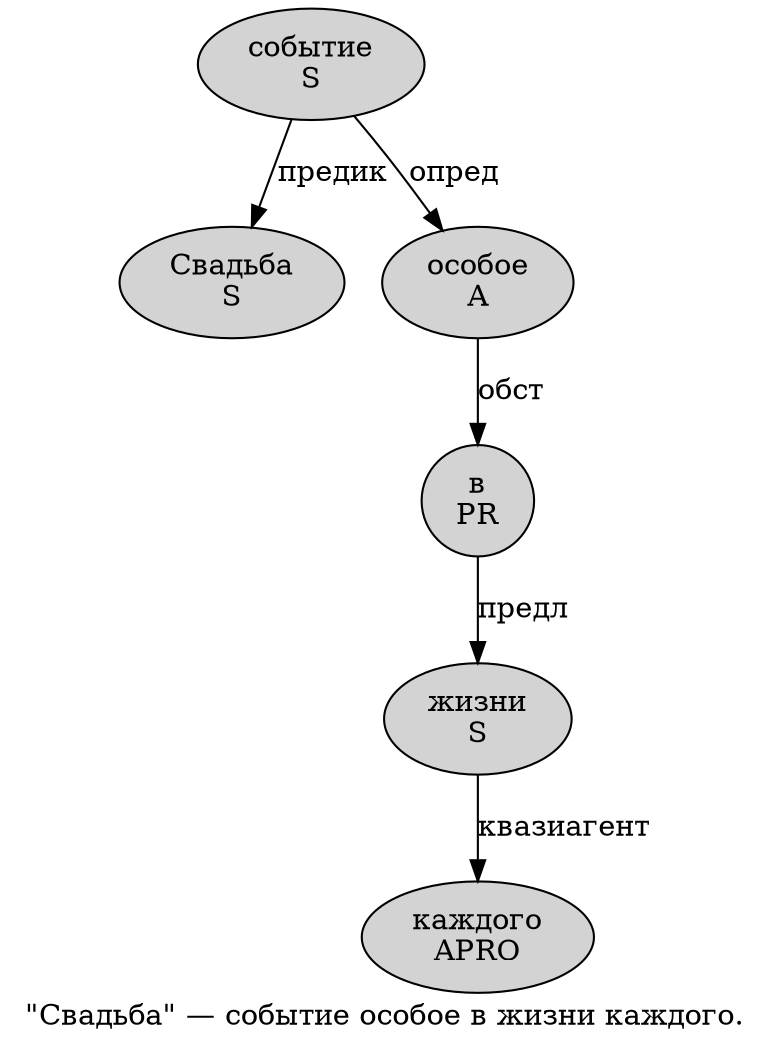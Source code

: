 digraph SENTENCE_160 {
	graph [label="\"Свадьба\" — событие особое в жизни каждого."]
	node [style=filled]
		1 [label="Свадьба
S" color="" fillcolor=lightgray penwidth=1 shape=ellipse]
		4 [label="событие
S" color="" fillcolor=lightgray penwidth=1 shape=ellipse]
		5 [label="особое
A" color="" fillcolor=lightgray penwidth=1 shape=ellipse]
		6 [label="в
PR" color="" fillcolor=lightgray penwidth=1 shape=ellipse]
		7 [label="жизни
S" color="" fillcolor=lightgray penwidth=1 shape=ellipse]
		8 [label="каждого
APRO" color="" fillcolor=lightgray penwidth=1 shape=ellipse]
			4 -> 1 [label="предик"]
			4 -> 5 [label="опред"]
			6 -> 7 [label="предл"]
			7 -> 8 [label="квазиагент"]
			5 -> 6 [label="обст"]
}